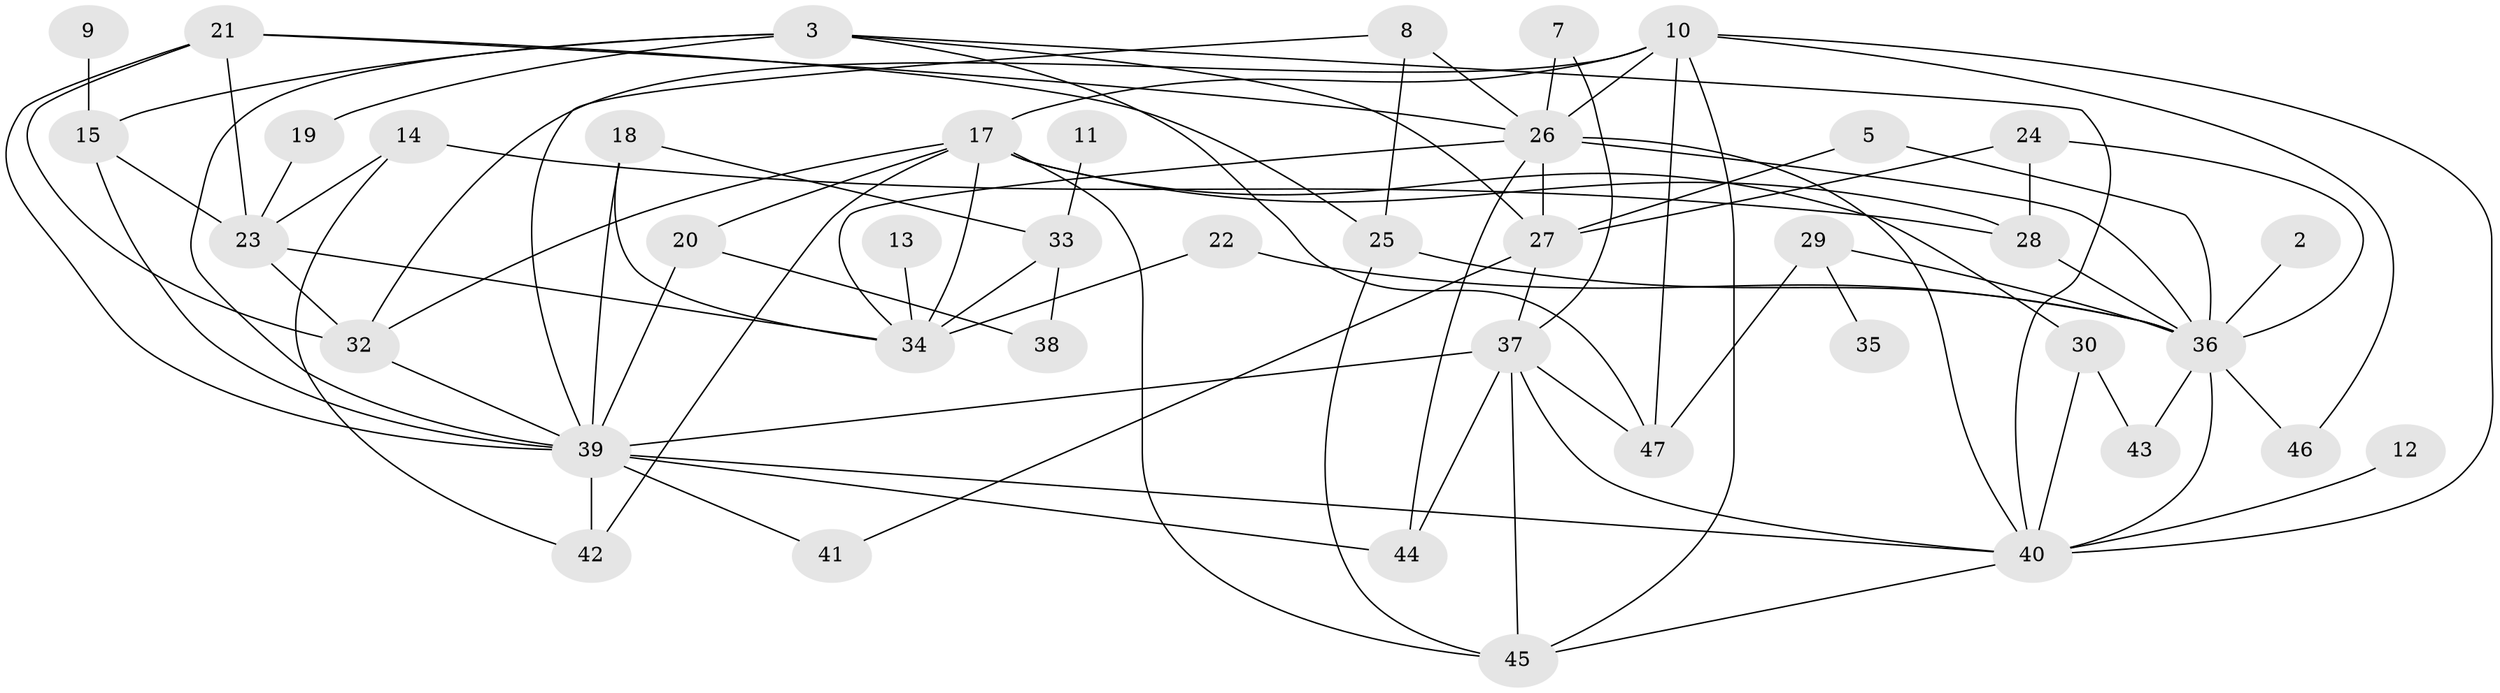 // original degree distribution, {3: 0.3010752688172043, 0: 0.053763440860215055, 1: 0.0967741935483871, 5: 0.0967741935483871, 8: 0.010752688172043012, 2: 0.23655913978494625, 4: 0.12903225806451613, 6: 0.07526881720430108}
// Generated by graph-tools (version 1.1) at 2025/49/03/09/25 03:49:08]
// undirected, 42 vertices, 86 edges
graph export_dot {
graph [start="1"]
  node [color=gray90,style=filled];
  2;
  3;
  5;
  7;
  8;
  9;
  10;
  11;
  12;
  13;
  14;
  15;
  17;
  18;
  19;
  20;
  21;
  22;
  23;
  24;
  25;
  26;
  27;
  28;
  29;
  30;
  32;
  33;
  34;
  35;
  36;
  37;
  38;
  39;
  40;
  41;
  42;
  43;
  44;
  45;
  46;
  47;
  2 -- 36 [weight=1.0];
  3 -- 15 [weight=1.0];
  3 -- 19 [weight=1.0];
  3 -- 27 [weight=1.0];
  3 -- 39 [weight=1.0];
  3 -- 40 [weight=1.0];
  3 -- 47 [weight=1.0];
  5 -- 27 [weight=1.0];
  5 -- 36 [weight=1.0];
  7 -- 26 [weight=1.0];
  7 -- 37 [weight=1.0];
  8 -- 25 [weight=1.0];
  8 -- 26 [weight=1.0];
  8 -- 39 [weight=1.0];
  9 -- 15 [weight=1.0];
  10 -- 17 [weight=1.0];
  10 -- 26 [weight=1.0];
  10 -- 32 [weight=1.0];
  10 -- 40 [weight=1.0];
  10 -- 45 [weight=1.0];
  10 -- 46 [weight=1.0];
  10 -- 47 [weight=1.0];
  11 -- 33 [weight=1.0];
  12 -- 40 [weight=2.0];
  13 -- 34 [weight=1.0];
  14 -- 23 [weight=1.0];
  14 -- 28 [weight=1.0];
  14 -- 42 [weight=1.0];
  15 -- 23 [weight=1.0];
  15 -- 39 [weight=1.0];
  17 -- 20 [weight=1.0];
  17 -- 28 [weight=1.0];
  17 -- 30 [weight=1.0];
  17 -- 32 [weight=1.0];
  17 -- 34 [weight=1.0];
  17 -- 42 [weight=1.0];
  17 -- 45 [weight=1.0];
  18 -- 33 [weight=1.0];
  18 -- 34 [weight=1.0];
  18 -- 39 [weight=1.0];
  19 -- 23 [weight=1.0];
  20 -- 38 [weight=1.0];
  20 -- 39 [weight=1.0];
  21 -- 23 [weight=1.0];
  21 -- 25 [weight=1.0];
  21 -- 26 [weight=1.0];
  21 -- 32 [weight=1.0];
  21 -- 39 [weight=1.0];
  22 -- 34 [weight=1.0];
  22 -- 36 [weight=1.0];
  23 -- 32 [weight=1.0];
  23 -- 34 [weight=1.0];
  24 -- 27 [weight=1.0];
  24 -- 28 [weight=1.0];
  24 -- 36 [weight=1.0];
  25 -- 36 [weight=1.0];
  25 -- 45 [weight=1.0];
  26 -- 27 [weight=1.0];
  26 -- 34 [weight=1.0];
  26 -- 36 [weight=1.0];
  26 -- 40 [weight=1.0];
  26 -- 44 [weight=1.0];
  27 -- 37 [weight=1.0];
  27 -- 41 [weight=1.0];
  28 -- 36 [weight=1.0];
  29 -- 35 [weight=1.0];
  29 -- 36 [weight=1.0];
  29 -- 47 [weight=1.0];
  30 -- 40 [weight=1.0];
  30 -- 43 [weight=1.0];
  32 -- 39 [weight=1.0];
  33 -- 34 [weight=2.0];
  33 -- 38 [weight=1.0];
  36 -- 40 [weight=2.0];
  36 -- 43 [weight=1.0];
  36 -- 46 [weight=1.0];
  37 -- 39 [weight=1.0];
  37 -- 40 [weight=1.0];
  37 -- 44 [weight=1.0];
  37 -- 45 [weight=1.0];
  37 -- 47 [weight=1.0];
  39 -- 40 [weight=2.0];
  39 -- 41 [weight=1.0];
  39 -- 42 [weight=1.0];
  39 -- 44 [weight=1.0];
  40 -- 45 [weight=1.0];
}
